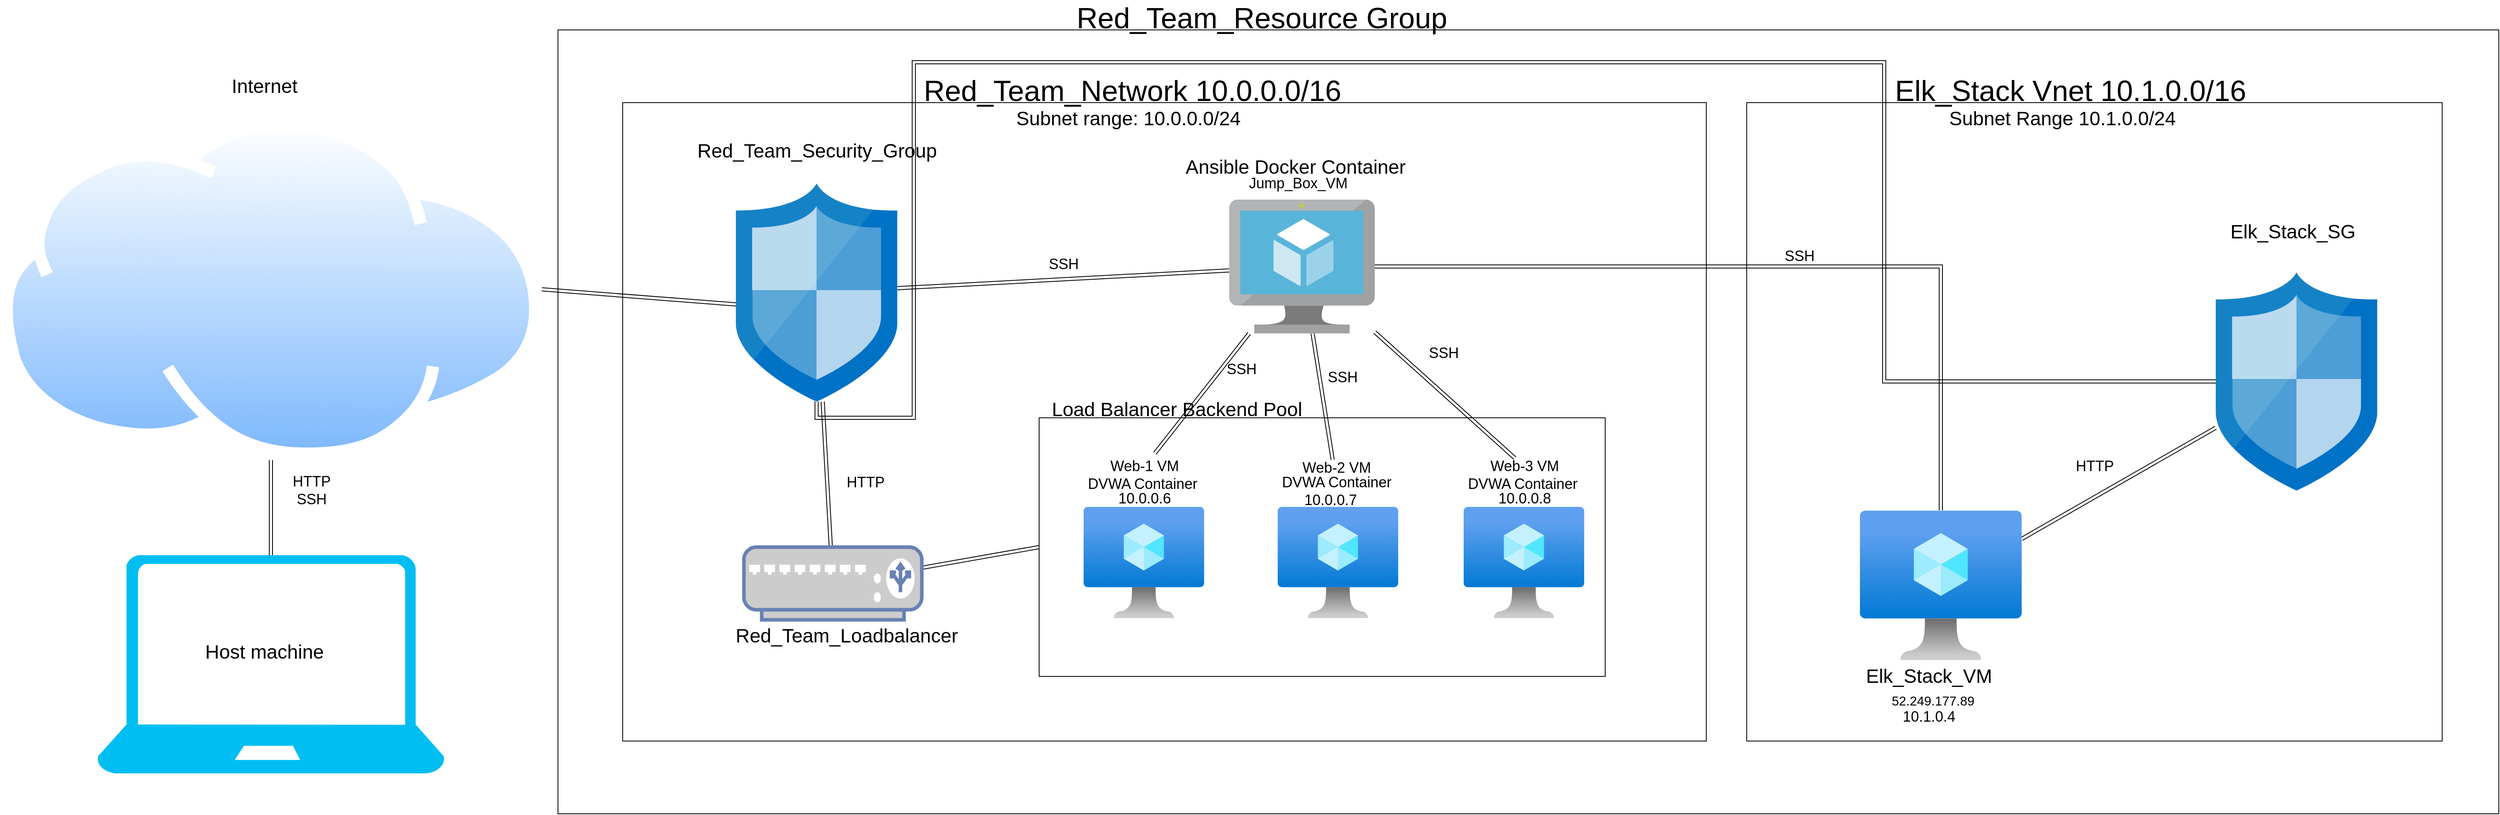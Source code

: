 <mxfile version="14.4.4" type="google"><diagram id="jX6uReM-94O58YoSKYic" name="Page-1"><mxGraphModel dx="2660" dy="913" grid="1" gridSize="10" guides="1" tooltips="1" connect="1" arrows="1" fold="1" page="1" pageScale="1" pageWidth="850" pageHeight="1100" math="0" shadow="0"><root><mxCell id="0"/><mxCell id="1" parent="0"/><mxCell id="Vs5oN1774Rjlpyu89y_j-37" value="" style="rounded=0;whiteSpace=wrap;html=1;fillColor=none;" parent="1" vertex="1"><mxGeometry x="-20" y="60" width="2400" height="970" as="geometry"/></mxCell><mxCell id="Vs5oN1774Rjlpyu89y_j-39" value="&lt;font style=&quot;font-size: 36px&quot;&gt;Red_Team_Resource Group&lt;/font&gt;" style="text;html=1;resizable=0;autosize=1;align=center;verticalAlign=middle;points=[];fillColor=none;strokeColor=none;rounded=0;" parent="1" vertex="1"><mxGeometry x="615" y="30" width="470" height="30" as="geometry"/></mxCell><mxCell id="Vs5oN1774Rjlpyu89y_j-46" style="edgeStyle=none;shape=link;rounded=0;orthogonalLoop=1;jettySize=auto;html=1;" parent="1" source="Vs5oN1774Rjlpyu89y_j-40" target="Vs5oN1774Rjlpyu89y_j-47" edge="1"><mxGeometry relative="1" as="geometry"><mxPoint x="-375" y="780" as="targetPoint"/></mxGeometry></mxCell><mxCell id="Vs5oN1774Rjlpyu89y_j-58" style="edgeStyle=none;shape=link;rounded=0;orthogonalLoop=1;jettySize=auto;html=1;exitX=1;exitY=0.5;exitDx=0;exitDy=0;entryX=0.15;entryY=0.563;entryDx=0;entryDy=0;entryPerimeter=0;" parent="1" source="Vs5oN1774Rjlpyu89y_j-40" target="Vs5oN1774Rjlpyu89y_j-56" edge="1"><mxGeometry relative="1" as="geometry"/></mxCell><mxCell id="Vs5oN1774Rjlpyu89y_j-40" value="" style="aspect=fixed;perimeter=ellipsePerimeter;html=1;align=center;shadow=0;dashed=0;spacingTop=3;image;image=img/lib/active_directory/internet_cloud.svg;fillColor=none;" parent="1" vertex="1"><mxGeometry x="-710" y="170" width="670" height="422.1" as="geometry"/></mxCell><mxCell id="Vs5oN1774Rjlpyu89y_j-41" value="&lt;font style=&quot;font-size: 24px&quot;&gt;Internet&amp;nbsp;&lt;/font&gt;" style="text;html=1;resizable=0;autosize=1;align=center;verticalAlign=middle;points=[];fillColor=none;strokeColor=none;rounded=0;" parent="1" vertex="1"><mxGeometry x="-430" y="120" width="100" height="20" as="geometry"/></mxCell><mxCell id="Vs5oN1774Rjlpyu89y_j-47" value="" style="verticalLabelPosition=bottom;html=1;verticalAlign=top;align=center;strokeColor=none;fillColor=#00BEF2;shape=mxgraph.azure.laptop;pointerEvents=1;" parent="1" vertex="1"><mxGeometry x="-590" y="710" width="430" height="270" as="geometry"/></mxCell><mxCell id="Vs5oN1774Rjlpyu89y_j-48" value="&lt;font style=&quot;font-size: 24px&quot;&gt;Host machine&amp;nbsp;&lt;/font&gt;" style="text;html=1;resizable=0;autosize=1;align=center;verticalAlign=middle;points=[];fillColor=none;strokeColor=none;rounded=0;" parent="1" vertex="1"><mxGeometry x="-465" y="820" width="170" height="20" as="geometry"/></mxCell><mxCell id="Vs5oN1774Rjlpyu89y_j-49" value="&lt;font style=&quot;font-size: 18px&quot;&gt;HTTP&lt;br&gt;SSH&lt;br&gt;&lt;/font&gt;" style="text;html=1;resizable=0;autosize=1;align=center;verticalAlign=middle;points=[];fillColor=none;strokeColor=none;rounded=0;" parent="1" vertex="1"><mxGeometry x="-355" y="610" width="60" height="40" as="geometry"/></mxCell><mxCell id="Vs5oN1774Rjlpyu89y_j-52" value="" style="rounded=0;whiteSpace=wrap;html=1;fillColor=none;" parent="1" vertex="1"><mxGeometry x="60" y="150" width="1340" height="790" as="geometry"/></mxCell><mxCell id="Vs5oN1774Rjlpyu89y_j-53" value="&lt;font style=&quot;font-size: 36px&quot;&gt;Red_Team_Network 10.0.0.0/16&lt;/font&gt;" style="text;html=1;resizable=0;autosize=1;align=center;verticalAlign=middle;points=[];fillColor=none;strokeColor=none;rounded=0;" parent="1" vertex="1"><mxGeometry x="425" y="120" width="530" height="30" as="geometry"/></mxCell><mxCell id="Vs5oN1774Rjlpyu89y_j-54" value="&lt;font style=&quot;font-size: 24px&quot;&gt;Subnet range: 10.0.0.0/24&lt;/font&gt;" style="text;html=1;resizable=0;autosize=1;align=center;verticalAlign=middle;points=[];fillColor=none;strokeColor=none;rounded=0;" parent="1" vertex="1"><mxGeometry x="540" y="160" width="290" height="20" as="geometry"/></mxCell><mxCell id="Vs5oN1774Rjlpyu89y_j-63" style="edgeStyle=none;shape=link;rounded=0;orthogonalLoop=1;jettySize=auto;html=1;" parent="1" source="Vs5oN1774Rjlpyu89y_j-56" target="Vs5oN1774Rjlpyu89y_j-59" edge="1"><mxGeometry relative="1" as="geometry"/></mxCell><mxCell id="Vs5oN1774Rjlpyu89y_j-66" style="edgeStyle=none;shape=link;rounded=0;orthogonalLoop=1;jettySize=auto;html=1;" parent="1" source="Vs5oN1774Rjlpyu89y_j-56" target="Vs5oN1774Rjlpyu89y_j-65" edge="1"><mxGeometry relative="1" as="geometry"/></mxCell><mxCell id="iq6QgP6HoinEhA_lo6UB-10" style="edgeStyle=orthogonalEdgeStyle;shape=link;rounded=0;orthogonalLoop=1;jettySize=auto;html=1;" edge="1" parent="1" source="Vs5oN1774Rjlpyu89y_j-56" target="iq6QgP6HoinEhA_lo6UB-4"><mxGeometry relative="1" as="geometry"><Array as="points"><mxPoint x="300" y="540"/><mxPoint x="420" y="540"/><mxPoint x="420" y="100"/><mxPoint x="1620" y="100"/></Array></mxGeometry></mxCell><mxCell id="Vs5oN1774Rjlpyu89y_j-56" value="" style="aspect=fixed;html=1;points=[];align=center;image;fontSize=12;image=img/lib/mscae/Network_Security_Groups_Classic.svg;fillColor=none;" parent="1" vertex="1"><mxGeometry x="199.9" y="250" width="199.8" height="270" as="geometry"/></mxCell><mxCell id="Vs5oN1774Rjlpyu89y_j-57" value="&lt;font style=&quot;font-size: 24px&quot;&gt;Red_Team_Security_Group&lt;/font&gt;" style="text;html=1;resizable=0;autosize=1;align=center;verticalAlign=middle;points=[];fillColor=none;strokeColor=none;rounded=0;" parent="1" vertex="1"><mxGeometry x="144.8" y="200" width="310" height="20" as="geometry"/></mxCell><mxCell id="Vs5oN1774Rjlpyu89y_j-90" style="edgeStyle=none;shape=link;rounded=0;orthogonalLoop=1;jettySize=auto;html=1;entryX=0;entryY=0.5;entryDx=0;entryDy=0;" parent="1" source="Vs5oN1774Rjlpyu89y_j-59" target="Vs5oN1774Rjlpyu89y_j-73" edge="1"><mxGeometry relative="1" as="geometry"/></mxCell><mxCell id="Vs5oN1774Rjlpyu89y_j-59" value="" style="fontColor=#0066CC;verticalAlign=top;verticalLabelPosition=bottom;labelPosition=center;align=center;html=1;outlineConnect=0;fillColor=#CCCCCC;strokeColor=#6881B3;gradientColor=none;gradientDirection=north;strokeWidth=2;shape=mxgraph.networks.load_balancer;" parent="1" vertex="1"><mxGeometry x="209.9" y="700" width="220" height="90" as="geometry"/></mxCell><mxCell id="Vs5oN1774Rjlpyu89y_j-60" value="&lt;font style=&quot;font-size: 24px&quot;&gt;Red_Team_Loadbalancer&amp;nbsp;&lt;/font&gt;" style="text;html=1;resizable=0;autosize=1;align=center;verticalAlign=middle;points=[];fillColor=none;strokeColor=none;rounded=0;" parent="1" vertex="1"><mxGeometry x="190" y="800" width="300" height="20" as="geometry"/></mxCell><mxCell id="Vs5oN1774Rjlpyu89y_j-64" value="&lt;font style=&quot;font-size: 18px&quot;&gt;HTTP&lt;/font&gt;" style="text;html=1;resizable=0;autosize=1;align=center;verticalAlign=middle;points=[];fillColor=none;strokeColor=none;rounded=0;" parent="1" vertex="1"><mxGeometry x="330" y="610" width="60" height="20" as="geometry"/></mxCell><mxCell id="Vs5oN1774Rjlpyu89y_j-81" style="edgeStyle=none;shape=link;rounded=0;orthogonalLoop=1;jettySize=auto;html=1;entryX=0.635;entryY=-0.3;entryDx=0;entryDy=0;entryPerimeter=0;" parent="1" source="Vs5oN1774Rjlpyu89y_j-65" target="Vs5oN1774Rjlpyu89y_j-75" edge="1"><mxGeometry relative="1" as="geometry"/></mxCell><mxCell id="Vs5oN1774Rjlpyu89y_j-82" style="edgeStyle=none;shape=link;rounded=0;orthogonalLoop=1;jettySize=auto;html=1;entryX=0.441;entryY=-0.005;entryDx=0;entryDy=0;entryPerimeter=0;" parent="1" source="Vs5oN1774Rjlpyu89y_j-65" target="Vs5oN1774Rjlpyu89y_j-76" edge="1"><mxGeometry relative="1" as="geometry"/></mxCell><mxCell id="Vs5oN1774Rjlpyu89y_j-84" style="edgeStyle=none;shape=link;rounded=0;orthogonalLoop=1;jettySize=auto;html=1;" parent="1" source="Vs5oN1774Rjlpyu89y_j-65" target="Vs5oN1774Rjlpyu89y_j-77" edge="1"><mxGeometry relative="1" as="geometry"/></mxCell><mxCell id="iq6QgP6HoinEhA_lo6UB-11" style="edgeStyle=orthogonalEdgeStyle;shape=link;rounded=0;orthogonalLoop=1;jettySize=auto;html=1;" edge="1" parent="1" source="Vs5oN1774Rjlpyu89y_j-65" target="iq6QgP6HoinEhA_lo6UB-7"><mxGeometry relative="1" as="geometry"/></mxCell><mxCell id="Vs5oN1774Rjlpyu89y_j-65" value="" style="aspect=fixed;html=1;points=[];align=center;image;fontSize=12;image=img/lib/mscae/Virtual_Machine.svg;fillColor=none;" parent="1" vertex="1"><mxGeometry x="810" y="270" width="180" height="165.6" as="geometry"/></mxCell><mxCell id="Vs5oN1774Rjlpyu89y_j-67" value="&lt;font style=&quot;font-size: 18px&quot;&gt;Jump_Box_VM&lt;/font&gt;" style="text;html=1;resizable=0;autosize=1;align=center;verticalAlign=middle;points=[];fillColor=none;strokeColor=none;rounded=0;" parent="1" vertex="1"><mxGeometry x="825" y="240" width="140" height="20" as="geometry"/></mxCell><mxCell id="Vs5oN1774Rjlpyu89y_j-68" value="&lt;font style=&quot;font-size: 24px&quot;&gt;Ansible Docker Container&amp;nbsp;&lt;/font&gt;" style="text;html=1;resizable=0;autosize=1;align=center;verticalAlign=middle;points=[];fillColor=none;strokeColor=none;rounded=0;" parent="1" vertex="1"><mxGeometry x="750" y="220" width="290" height="20" as="geometry"/></mxCell><mxCell id="Vs5oN1774Rjlpyu89y_j-69" value="&lt;font style=&quot;font-size: 18px&quot;&gt;SSH&lt;/font&gt;" style="text;html=1;resizable=0;autosize=1;align=center;verticalAlign=middle;points=[];fillColor=none;strokeColor=none;rounded=0;" parent="1" vertex="1"><mxGeometry x="580" y="340" width="50" height="20" as="geometry"/></mxCell><mxCell id="Vs5oN1774Rjlpyu89y_j-70" value="" style="aspect=fixed;html=1;points=[];align=center;image;fontSize=12;image=img/lib/azure2/compute/Virtual_Machine.svg;fillColor=none;" parent="1" vertex="1"><mxGeometry x="1100" y="650" width="149" height="138.2" as="geometry"/></mxCell><mxCell id="Vs5oN1774Rjlpyu89y_j-71" value="" style="aspect=fixed;html=1;points=[];align=center;image;fontSize=12;image=img/lib/azure2/compute/Virtual_Machine.svg;fillColor=none;" parent="1" vertex="1"><mxGeometry x="870" y="650" width="149" height="138.2" as="geometry"/></mxCell><mxCell id="Vs5oN1774Rjlpyu89y_j-72" value="" style="aspect=fixed;html=1;points=[];align=center;image;fontSize=12;image=img/lib/azure2/compute/Virtual_Machine.svg;fillColor=none;" parent="1" vertex="1"><mxGeometry x="630" y="650" width="149" height="138.2" as="geometry"/></mxCell><mxCell id="Vs5oN1774Rjlpyu89y_j-73" value="" style="rounded=0;whiteSpace=wrap;html=1;fillColor=none;" parent="1" vertex="1"><mxGeometry x="575" y="540" width="700" height="320" as="geometry"/></mxCell><mxCell id="Vs5oN1774Rjlpyu89y_j-74" value="&lt;font style=&quot;font-size: 24px&quot;&gt;Load Balancer Backend Pool&lt;/font&gt;" style="text;html=1;resizable=0;autosize=1;align=center;verticalAlign=middle;points=[];fillColor=none;strokeColor=none;rounded=0;" parent="1" vertex="1"><mxGeometry x="580" y="520" width="330" height="20" as="geometry"/></mxCell><mxCell id="Vs5oN1774Rjlpyu89y_j-75" value="&lt;font style=&quot;font-size: 18px&quot;&gt;Web-1 VM&lt;/font&gt;" style="text;html=1;resizable=0;autosize=1;align=center;verticalAlign=middle;points=[];fillColor=none;strokeColor=none;rounded=0;" parent="1" vertex="1"><mxGeometry x="654.5" y="590" width="100" height="20" as="geometry"/></mxCell><mxCell id="Vs5oN1774Rjlpyu89y_j-76" value="&lt;font style=&quot;font-size: 18px&quot;&gt;Web-2 VM&amp;nbsp;&lt;/font&gt;" style="text;html=1;resizable=0;autosize=1;align=center;verticalAlign=middle;points=[];fillColor=none;strokeColor=none;rounded=0;" parent="1" vertex="1"><mxGeometry x="889.5" y="592.1" width="110" height="20" as="geometry"/></mxCell><mxCell id="Vs5oN1774Rjlpyu89y_j-77" value="&lt;font style=&quot;font-size: 18px&quot;&gt;Web-3 VM&lt;/font&gt;" style="text;html=1;resizable=0;autosize=1;align=center;verticalAlign=middle;points=[];fillColor=none;strokeColor=none;rounded=0;" parent="1" vertex="1"><mxGeometry x="1124.5" y="590" width="100" height="20" as="geometry"/></mxCell><mxCell id="Vs5oN1774Rjlpyu89y_j-78" value="&lt;font style=&quot;font-size: 18px&quot;&gt;DVWA Container&amp;nbsp;&lt;/font&gt;" style="text;html=1;resizable=0;autosize=1;align=center;verticalAlign=middle;points=[];fillColor=none;strokeColor=none;rounded=0;" parent="1" vertex="1"><mxGeometry x="624.5" y="612.1" width="160" height="20" as="geometry"/></mxCell><mxCell id="Vs5oN1774Rjlpyu89y_j-79" value="&lt;font style=&quot;font-size: 18px&quot;&gt;DVWA Container&amp;nbsp;&lt;/font&gt;" style="text;html=1;resizable=0;autosize=1;align=center;verticalAlign=middle;points=[];fillColor=none;strokeColor=none;rounded=0;" parent="1" vertex="1"><mxGeometry x="864.5" y="610" width="160" height="20" as="geometry"/></mxCell><mxCell id="Vs5oN1774Rjlpyu89y_j-80" value="&lt;font style=&quot;font-size: 18px&quot;&gt;DVWA Container&amp;nbsp;&lt;/font&gt;" style="text;html=1;resizable=0;autosize=1;align=center;verticalAlign=middle;points=[];fillColor=none;strokeColor=none;rounded=0;" parent="1" vertex="1"><mxGeometry x="1094.5" y="612.1" width="160" height="20" as="geometry"/></mxCell><mxCell id="Vs5oN1774Rjlpyu89y_j-85" value="&lt;font style=&quot;font-size: 18px&quot;&gt;SSH&lt;/font&gt;" style="text;html=1;resizable=0;autosize=1;align=center;verticalAlign=middle;points=[];fillColor=none;strokeColor=none;rounded=0;" parent="1" vertex="1"><mxGeometry x="1050" y="450" width="50" height="20" as="geometry"/></mxCell><mxCell id="Vs5oN1774Rjlpyu89y_j-86" value="&lt;font size=&quot;4&quot;&gt;SSH&lt;/font&gt;" style="text;html=1;resizable=0;autosize=1;align=center;verticalAlign=middle;points=[];fillColor=none;strokeColor=none;rounded=0;" parent="1" vertex="1"><mxGeometry x="925" y="480" width="50" height="20" as="geometry"/></mxCell><mxCell id="Vs5oN1774Rjlpyu89y_j-87" value="&lt;font style=&quot;font-size: 18px&quot;&gt;SSH&lt;/font&gt;" style="text;html=1;resizable=0;autosize=1;align=center;verticalAlign=middle;points=[];fillColor=none;strokeColor=none;rounded=0;" parent="1" vertex="1"><mxGeometry x="800" y="470" width="50" height="20" as="geometry"/></mxCell><mxCell id="coKo9NUBs7Zr79ceXnwq-1" value="&lt;font style=&quot;font-size: 18px&quot;&gt;10.0.0.6&lt;/font&gt;" style="text;html=1;resizable=0;autosize=1;align=center;verticalAlign=middle;points=[];fillColor=none;strokeColor=none;rounded=0;" parent="1" vertex="1"><mxGeometry x="665" y="630" width="80" height="20" as="geometry"/></mxCell><mxCell id="coKo9NUBs7Zr79ceXnwq-2" value="&lt;font style=&quot;font-size: 18px&quot;&gt;10.0.0.7&lt;/font&gt;" style="text;html=1;resizable=0;autosize=1;align=center;verticalAlign=middle;points=[];fillColor=none;strokeColor=none;rounded=0;" parent="1" vertex="1"><mxGeometry x="895" y="632.1" width="80" height="20" as="geometry"/></mxCell><mxCell id="coKo9NUBs7Zr79ceXnwq-3" value="&lt;font style=&quot;font-size: 18px&quot;&gt;10.0.0.8&lt;/font&gt;" style="text;html=1;resizable=0;autosize=1;align=center;verticalAlign=middle;points=[];fillColor=none;strokeColor=none;rounded=0;" parent="1" vertex="1"><mxGeometry x="1134.5" y="630" width="80" height="20" as="geometry"/></mxCell><mxCell id="iq6QgP6HoinEhA_lo6UB-2" value="" style="rounded=0;whiteSpace=wrap;html=1;fillColor=none;" vertex="1" parent="1"><mxGeometry x="1450" y="150" width="860" height="790" as="geometry"/></mxCell><mxCell id="iq6QgP6HoinEhA_lo6UB-3" value="&lt;font style=&quot;font-size: 36px&quot;&gt;Elk_Stack Vnet 10.1.0.0/16&lt;/font&gt;" style="text;html=1;resizable=0;autosize=1;align=center;verticalAlign=middle;points=[];fillColor=none;strokeColor=none;rounded=0;" vertex="1" parent="1"><mxGeometry x="1625" y="120" width="450" height="30" as="geometry"/></mxCell><mxCell id="iq6QgP6HoinEhA_lo6UB-8" style="rounded=0;orthogonalLoop=1;jettySize=auto;html=1;shape=link;" edge="1" parent="1" source="iq6QgP6HoinEhA_lo6UB-4" target="iq6QgP6HoinEhA_lo6UB-7"><mxGeometry relative="1" as="geometry"/></mxCell><mxCell id="iq6QgP6HoinEhA_lo6UB-4" value="" style="aspect=fixed;html=1;points=[];align=center;image;fontSize=12;image=img/lib/mscae/Network_Security_Groups_Classic.svg;fillColor=none;" vertex="1" parent="1"><mxGeometry x="2030" y="360" width="199.8" height="270" as="geometry"/></mxCell><mxCell id="iq6QgP6HoinEhA_lo6UB-5" value="&lt;font style=&quot;font-size: 24px&quot;&gt;Subnet Range 10.1.0.0/24&lt;/font&gt;" style="text;html=1;resizable=0;autosize=1;align=center;verticalAlign=middle;points=[];fillColor=none;strokeColor=none;rounded=0;" vertex="1" parent="1"><mxGeometry x="1690" y="160" width="300" height="20" as="geometry"/></mxCell><mxCell id="iq6QgP6HoinEhA_lo6UB-6" value="&lt;font style=&quot;font-size: 24px&quot;&gt;Elk_Stack_SG&lt;/font&gt;" style="text;html=1;resizable=0;autosize=1;align=center;verticalAlign=middle;points=[];fillColor=none;strokeColor=none;rounded=0;" vertex="1" parent="1"><mxGeometry x="2040" y="300" width="170" height="20" as="geometry"/></mxCell><mxCell id="iq6QgP6HoinEhA_lo6UB-7" value="" style="aspect=fixed;html=1;points=[];align=center;image;fontSize=12;image=img/lib/azure2/compute/Virtual_Machine.svg;fillColor=none;" vertex="1" parent="1"><mxGeometry x="1590" y="654.49" width="200" height="185.51" as="geometry"/></mxCell><mxCell id="iq6QgP6HoinEhA_lo6UB-9" value="&lt;font style=&quot;font-size: 18px&quot;&gt;HTTP&lt;/font&gt;" style="text;html=1;resizable=0;autosize=1;align=center;verticalAlign=middle;points=[];fillColor=none;strokeColor=none;rounded=0;" vertex="1" parent="1"><mxGeometry x="1850" y="590" width="60" height="20" as="geometry"/></mxCell><mxCell id="iq6QgP6HoinEhA_lo6UB-14" value="&lt;font style=&quot;font-size: 18px&quot;&gt;SSH&lt;/font&gt;" style="text;html=1;resizable=0;autosize=1;align=center;verticalAlign=middle;points=[];fillColor=none;strokeColor=none;rounded=0;" vertex="1" parent="1"><mxGeometry x="1490" y="330" width="50" height="20" as="geometry"/></mxCell><mxCell id="iq6QgP6HoinEhA_lo6UB-15" value="&lt;font style=&quot;font-size: 24px&quot;&gt;Elk_Stack_VM&lt;/font&gt;" style="text;html=1;resizable=0;autosize=1;align=center;verticalAlign=middle;points=[];fillColor=none;strokeColor=none;rounded=0;" vertex="1" parent="1"><mxGeometry x="1590" y="850" width="170" height="20" as="geometry"/></mxCell><mxCell id="iq6QgP6HoinEhA_lo6UB-16" value="&lt;span style=&quot;font-size: 16px ; font-family: &amp;#34;az_ea_font&amp;#34; , &amp;#34;segoe ui&amp;#34; , &amp;#34;az_font&amp;#34; , , , &amp;#34;blinkmacsystemfont&amp;#34; , &amp;#34;roboto&amp;#34; , &amp;#34;oxygen&amp;#34; , &amp;#34;ubuntu&amp;#34; , &amp;#34;cantarell&amp;#34; , &amp;#34;open sans&amp;#34; , &amp;#34;helvetica neue&amp;#34; , sans-serif ; background-color: rgb(255 , 255 , 255)&quot;&gt;52.249.177.89&lt;/span&gt;" style="text;html=1;resizable=0;autosize=1;align=center;verticalAlign=middle;points=[];fillColor=none;strokeColor=none;rounded=0;" vertex="1" parent="1"><mxGeometry x="1620" y="880" width="120" height="20" as="geometry"/></mxCell><mxCell id="iq6QgP6HoinEhA_lo6UB-17" value="&lt;font style=&quot;font-size: 18px&quot;&gt;10.1.0.4&lt;/font&gt;" style="text;html=1;resizable=0;autosize=1;align=center;verticalAlign=middle;points=[];fillColor=none;strokeColor=none;rounded=0;" vertex="1" parent="1"><mxGeometry x="1635" y="900" width="80" height="20" as="geometry"/></mxCell></root></mxGraphModel></diagram></mxfile>